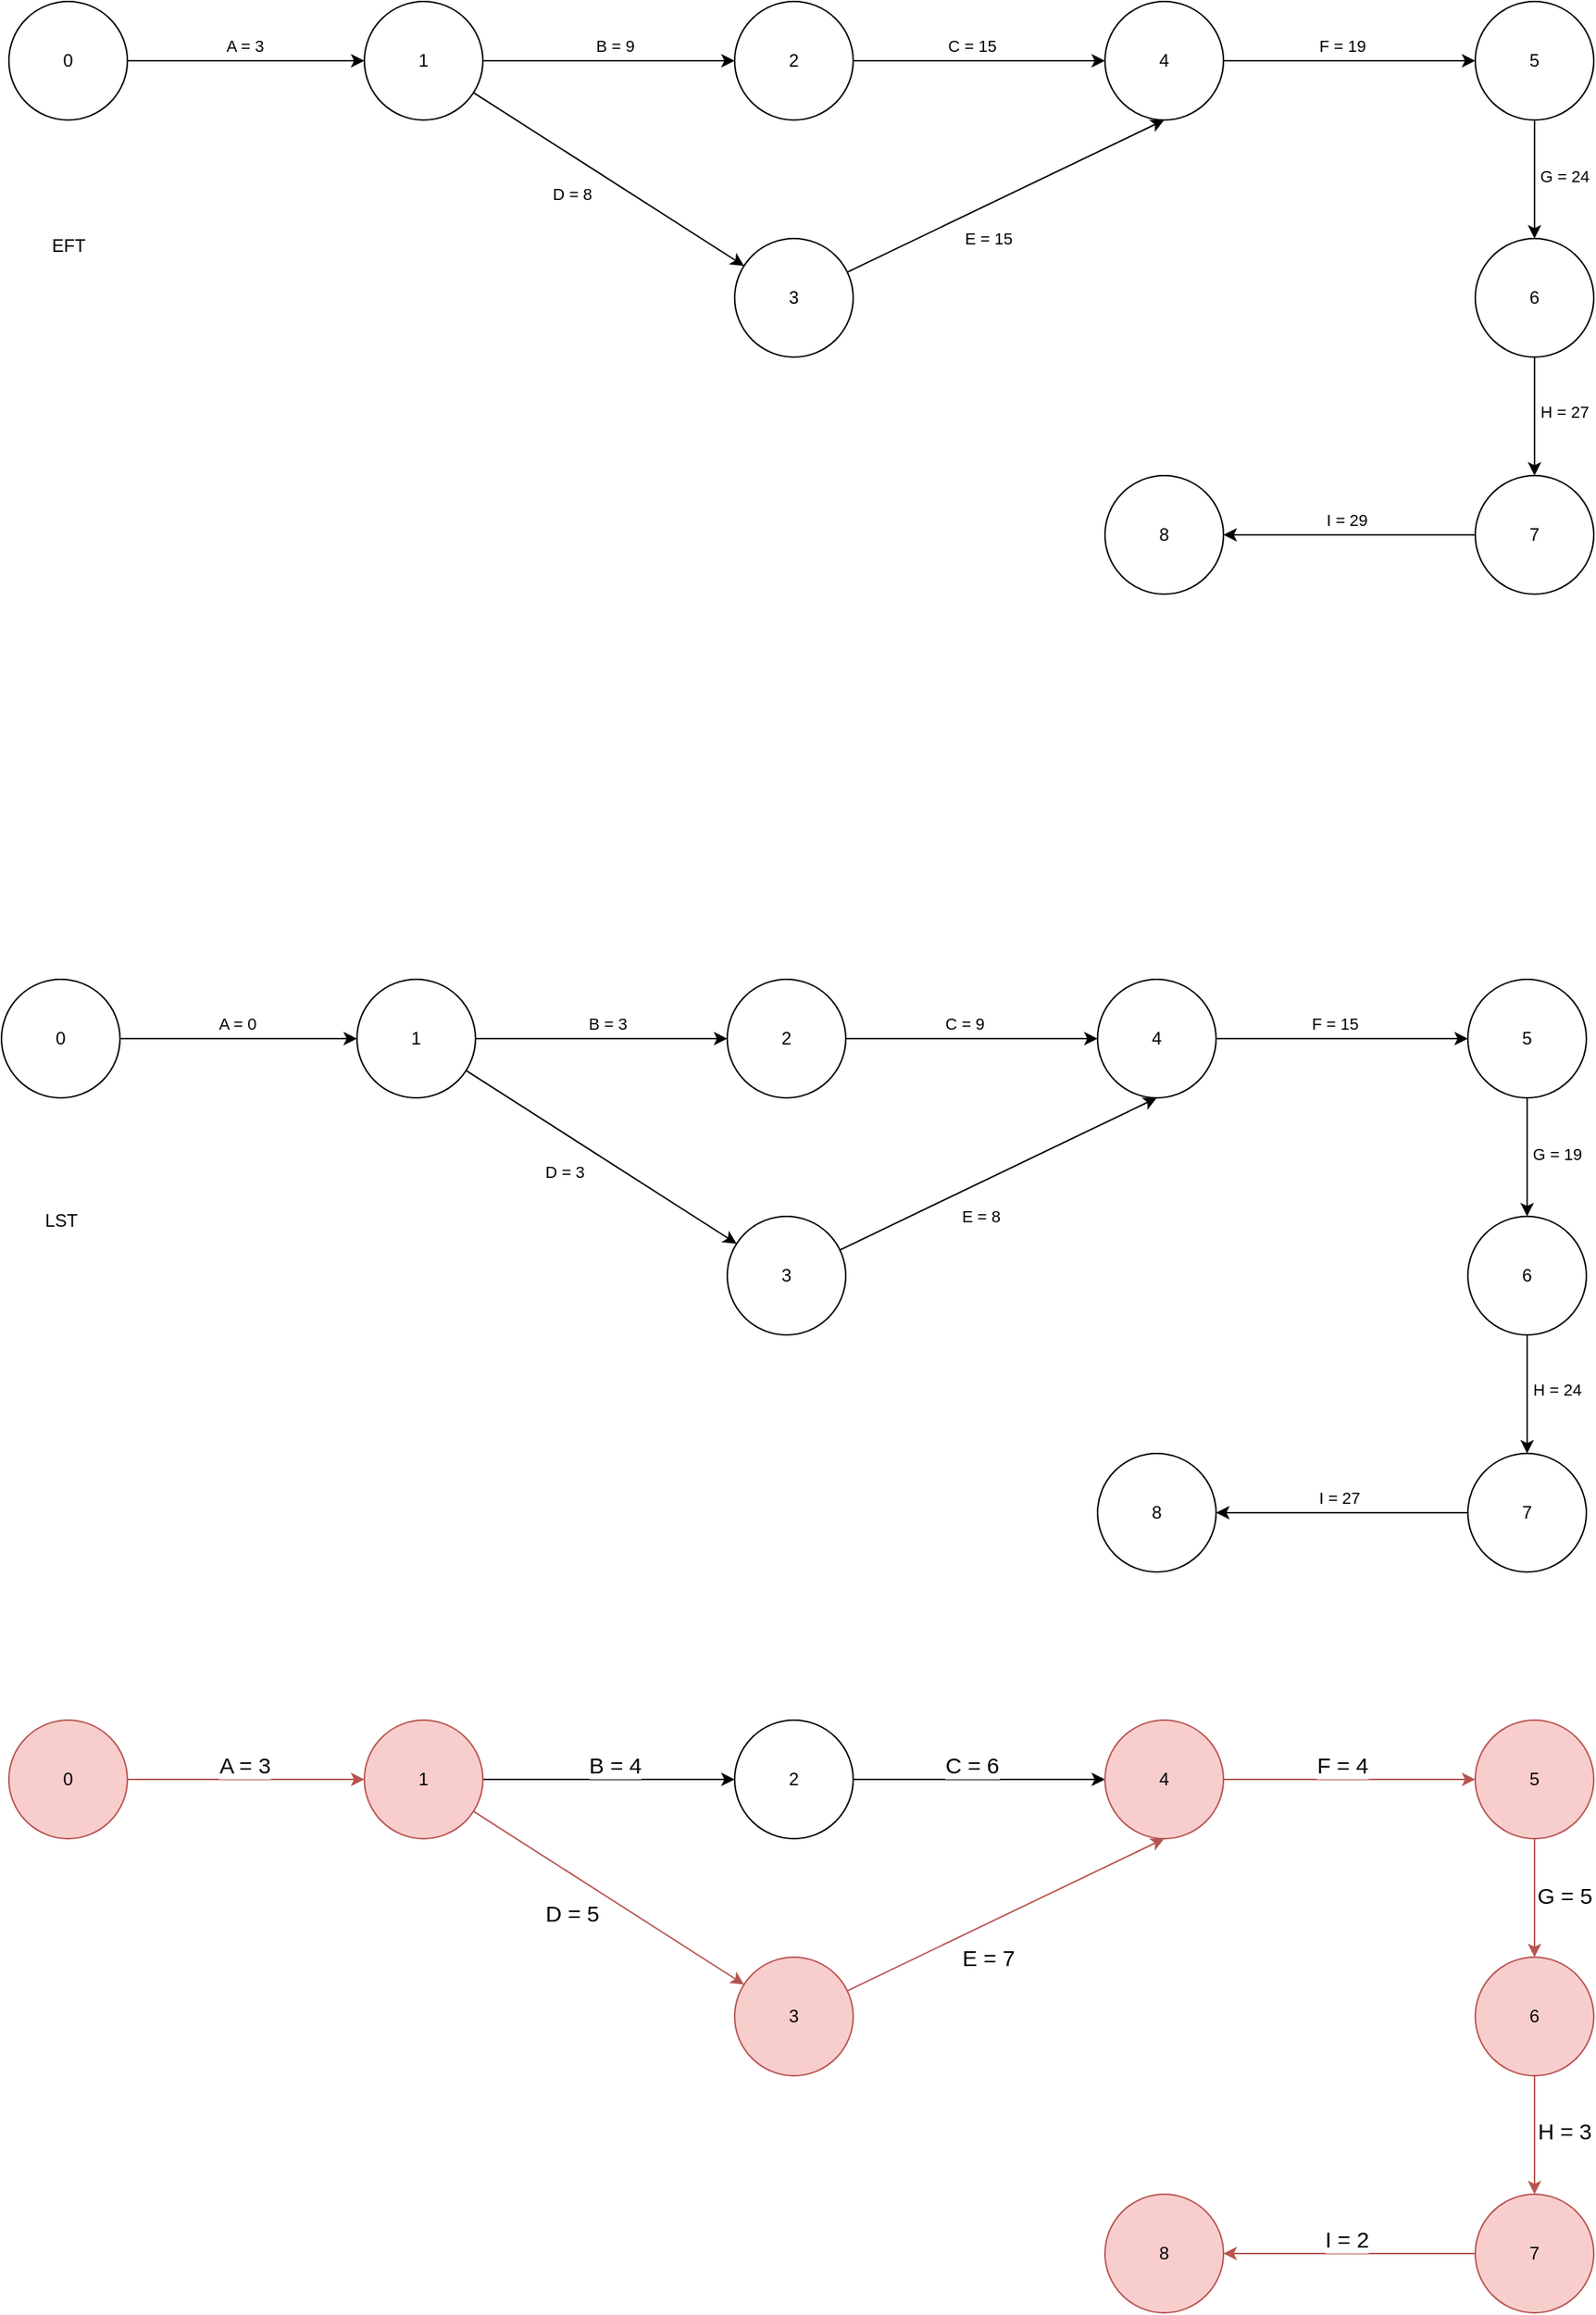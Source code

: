 <mxfile version="27.1.5">
  <diagram name="Critical Path" id="goRTRztHz8ZOXa-1i0v6">
    <mxGraphModel dx="1225" dy="657" grid="1" gridSize="10" guides="1" tooltips="1" connect="1" arrows="1" fold="1" page="1" pageScale="1" pageWidth="850" pageHeight="1100" math="0" shadow="0">
      <root>
        <mxCell id="0" />
        <mxCell id="1" parent="0" />
        <mxCell id="2OJKb3O0UvZsIMJTwoCQ-4" value="" style="edgeStyle=orthogonalEdgeStyle;rounded=0;orthogonalLoop=1;jettySize=auto;html=1;" parent="1" source="2OJKb3O0UvZsIMJTwoCQ-1" target="2OJKb3O0UvZsIMJTwoCQ-3" edge="1">
          <mxGeometry relative="1" as="geometry" />
        </mxCell>
        <mxCell id="2OJKb3O0UvZsIMJTwoCQ-11" value="A = 3" style="edgeLabel;html=1;align=center;verticalAlign=middle;resizable=0;points=[];" parent="2OJKb3O0UvZsIMJTwoCQ-4" vertex="1" connectable="0">
          <mxGeometry x="-0.008" y="2" relative="1" as="geometry">
            <mxPoint x="-1" y="-8" as="offset" />
          </mxGeometry>
        </mxCell>
        <mxCell id="2OJKb3O0UvZsIMJTwoCQ-1" value="0" style="ellipse;whiteSpace=wrap;html=1;aspect=fixed;" parent="1" vertex="1">
          <mxGeometry x="320" y="180" width="80" height="80" as="geometry" />
        </mxCell>
        <mxCell id="2OJKb3O0UvZsIMJTwoCQ-6" value="" style="edgeStyle=orthogonalEdgeStyle;rounded=0;orthogonalLoop=1;jettySize=auto;html=1;" parent="1" source="2OJKb3O0UvZsIMJTwoCQ-3" target="2OJKb3O0UvZsIMJTwoCQ-5" edge="1">
          <mxGeometry relative="1" as="geometry" />
        </mxCell>
        <mxCell id="2OJKb3O0UvZsIMJTwoCQ-12" value="B = 9" style="edgeLabel;html=1;align=center;verticalAlign=middle;resizable=0;points=[];" parent="2OJKb3O0UvZsIMJTwoCQ-6" vertex="1" connectable="0">
          <mxGeometry x="0.074" y="2" relative="1" as="geometry">
            <mxPoint x="-3" y="-8" as="offset" />
          </mxGeometry>
        </mxCell>
        <mxCell id="2OJKb3O0UvZsIMJTwoCQ-10" value="" style="rounded=0;orthogonalLoop=1;jettySize=auto;html=1;" parent="1" source="2OJKb3O0UvZsIMJTwoCQ-3" target="2OJKb3O0UvZsIMJTwoCQ-9" edge="1">
          <mxGeometry relative="1" as="geometry" />
        </mxCell>
        <mxCell id="2OJKb3O0UvZsIMJTwoCQ-13" value="D = 8" style="edgeLabel;html=1;align=center;verticalAlign=middle;resizable=0;points=[];" parent="2OJKb3O0UvZsIMJTwoCQ-10" vertex="1" connectable="0">
          <mxGeometry x="0.044" y="1" relative="1" as="geometry">
            <mxPoint x="-30" y="8" as="offset" />
          </mxGeometry>
        </mxCell>
        <mxCell id="2OJKb3O0UvZsIMJTwoCQ-3" value="1" style="ellipse;whiteSpace=wrap;html=1;aspect=fixed;" parent="1" vertex="1">
          <mxGeometry x="560" y="180" width="80" height="80" as="geometry" />
        </mxCell>
        <mxCell id="2OJKb3O0UvZsIMJTwoCQ-8" value="" style="edgeStyle=orthogonalEdgeStyle;rounded=0;orthogonalLoop=1;jettySize=auto;html=1;" parent="1" source="2OJKb3O0UvZsIMJTwoCQ-5" target="2OJKb3O0UvZsIMJTwoCQ-7" edge="1">
          <mxGeometry relative="1" as="geometry" />
        </mxCell>
        <mxCell id="2OJKb3O0UvZsIMJTwoCQ-15" value="C = 15" style="edgeLabel;html=1;align=center;verticalAlign=middle;resizable=0;points=[];" parent="2OJKb3O0UvZsIMJTwoCQ-8" vertex="1" connectable="0">
          <mxGeometry x="0.004" y="-6" relative="1" as="geometry">
            <mxPoint x="-6" y="-16" as="offset" />
          </mxGeometry>
        </mxCell>
        <mxCell id="2OJKb3O0UvZsIMJTwoCQ-5" value="2" style="ellipse;whiteSpace=wrap;html=1;aspect=fixed;" parent="1" vertex="1">
          <mxGeometry x="810" y="180" width="80" height="80" as="geometry" />
        </mxCell>
        <mxCell id="2OJKb3O0UvZsIMJTwoCQ-22" style="edgeStyle=orthogonalEdgeStyle;rounded=0;orthogonalLoop=1;jettySize=auto;html=1;" parent="1" source="2OJKb3O0UvZsIMJTwoCQ-7" target="2OJKb3O0UvZsIMJTwoCQ-20" edge="1">
          <mxGeometry relative="1" as="geometry" />
        </mxCell>
        <mxCell id="2OJKb3O0UvZsIMJTwoCQ-29" value="F = 19" style="edgeLabel;html=1;align=center;verticalAlign=middle;resizable=0;points=[];" parent="2OJKb3O0UvZsIMJTwoCQ-22" vertex="1" connectable="0">
          <mxGeometry x="-0.001" relative="1" as="geometry">
            <mxPoint x="-5" y="-10" as="offset" />
          </mxGeometry>
        </mxCell>
        <mxCell id="2OJKb3O0UvZsIMJTwoCQ-7" value="4" style="ellipse;whiteSpace=wrap;html=1;aspect=fixed;" parent="1" vertex="1">
          <mxGeometry x="1060" y="180" width="80" height="80" as="geometry" />
        </mxCell>
        <mxCell id="2OJKb3O0UvZsIMJTwoCQ-17" value="" style="rounded=0;orthogonalLoop=1;jettySize=auto;html=1;entryX=0.5;entryY=1;entryDx=0;entryDy=0;" parent="1" source="2OJKb3O0UvZsIMJTwoCQ-9" target="2OJKb3O0UvZsIMJTwoCQ-7" edge="1">
          <mxGeometry relative="1" as="geometry">
            <mxPoint x="1060" y="380" as="targetPoint" />
          </mxGeometry>
        </mxCell>
        <mxCell id="2OJKb3O0UvZsIMJTwoCQ-18" value="E = 15" style="edgeLabel;html=1;align=center;verticalAlign=middle;resizable=0;points=[];" parent="2OJKb3O0UvZsIMJTwoCQ-17" vertex="1" connectable="0">
          <mxGeometry x="0.051" relative="1" as="geometry">
            <mxPoint x="-18" y="31" as="offset" />
          </mxGeometry>
        </mxCell>
        <mxCell id="2OJKb3O0UvZsIMJTwoCQ-9" value="3" style="ellipse;whiteSpace=wrap;html=1;aspect=fixed;" parent="1" vertex="1">
          <mxGeometry x="810" y="340" width="80" height="80" as="geometry" />
        </mxCell>
        <mxCell id="2OJKb3O0UvZsIMJTwoCQ-24" value="" style="edgeStyle=orthogonalEdgeStyle;rounded=0;orthogonalLoop=1;jettySize=auto;html=1;" parent="1" source="2OJKb3O0UvZsIMJTwoCQ-20" target="2OJKb3O0UvZsIMJTwoCQ-23" edge="1">
          <mxGeometry relative="1" as="geometry" />
        </mxCell>
        <mxCell id="2OJKb3O0UvZsIMJTwoCQ-30" value="G = 24" style="edgeLabel;html=1;align=center;verticalAlign=middle;resizable=0;points=[];" parent="2OJKb3O0UvZsIMJTwoCQ-24" vertex="1" connectable="0">
          <mxGeometry x="-0.058" relative="1" as="geometry">
            <mxPoint x="20" as="offset" />
          </mxGeometry>
        </mxCell>
        <mxCell id="2OJKb3O0UvZsIMJTwoCQ-20" value="5" style="ellipse;whiteSpace=wrap;html=1;aspect=fixed;" parent="1" vertex="1">
          <mxGeometry x="1310" y="180" width="80" height="80" as="geometry" />
        </mxCell>
        <mxCell id="2OJKb3O0UvZsIMJTwoCQ-26" value="" style="edgeStyle=orthogonalEdgeStyle;rounded=0;orthogonalLoop=1;jettySize=auto;html=1;" parent="1" source="2OJKb3O0UvZsIMJTwoCQ-23" target="2OJKb3O0UvZsIMJTwoCQ-25" edge="1">
          <mxGeometry relative="1" as="geometry" />
        </mxCell>
        <mxCell id="2OJKb3O0UvZsIMJTwoCQ-31" value="H = 27" style="edgeLabel;html=1;align=center;verticalAlign=middle;resizable=0;points=[];" parent="2OJKb3O0UvZsIMJTwoCQ-26" vertex="1" connectable="0">
          <mxGeometry x="-0.082" y="-1" relative="1" as="geometry">
            <mxPoint x="21" as="offset" />
          </mxGeometry>
        </mxCell>
        <mxCell id="2OJKb3O0UvZsIMJTwoCQ-23" value="6" style="ellipse;whiteSpace=wrap;html=1;aspect=fixed;" parent="1" vertex="1">
          <mxGeometry x="1310" y="340" width="80" height="80" as="geometry" />
        </mxCell>
        <mxCell id="2OJKb3O0UvZsIMJTwoCQ-28" value="" style="edgeStyle=orthogonalEdgeStyle;rounded=0;orthogonalLoop=1;jettySize=auto;html=1;" parent="1" source="2OJKb3O0UvZsIMJTwoCQ-25" target="2OJKb3O0UvZsIMJTwoCQ-27" edge="1">
          <mxGeometry relative="1" as="geometry" />
        </mxCell>
        <mxCell id="2OJKb3O0UvZsIMJTwoCQ-32" value="I = 29" style="edgeLabel;html=1;align=center;verticalAlign=middle;resizable=0;points=[];" parent="2OJKb3O0UvZsIMJTwoCQ-28" vertex="1" connectable="0">
          <mxGeometry x="0.024" y="-2" relative="1" as="geometry">
            <mxPoint y="-8" as="offset" />
          </mxGeometry>
        </mxCell>
        <mxCell id="2OJKb3O0UvZsIMJTwoCQ-25" value="7" style="ellipse;whiteSpace=wrap;html=1;aspect=fixed;" parent="1" vertex="1">
          <mxGeometry x="1310" y="500" width="80" height="80" as="geometry" />
        </mxCell>
        <mxCell id="2OJKb3O0UvZsIMJTwoCQ-27" value="8" style="ellipse;whiteSpace=wrap;html=1;aspect=fixed;" parent="1" vertex="1">
          <mxGeometry x="1060" y="500" width="80" height="80" as="geometry" />
        </mxCell>
        <mxCell id="2OJKb3O0UvZsIMJTwoCQ-34" value="" style="edgeStyle=orthogonalEdgeStyle;rounded=0;orthogonalLoop=1;jettySize=auto;html=1;" parent="1" source="2OJKb3O0UvZsIMJTwoCQ-36" target="2OJKb3O0UvZsIMJTwoCQ-41" edge="1">
          <mxGeometry relative="1" as="geometry" />
        </mxCell>
        <mxCell id="2OJKb3O0UvZsIMJTwoCQ-35" value="A = 0" style="edgeLabel;html=1;align=center;verticalAlign=middle;resizable=0;points=[];" parent="2OJKb3O0UvZsIMJTwoCQ-34" vertex="1" connectable="0">
          <mxGeometry x="-0.008" y="2" relative="1" as="geometry">
            <mxPoint x="-1" y="-8" as="offset" />
          </mxGeometry>
        </mxCell>
        <mxCell id="2OJKb3O0UvZsIMJTwoCQ-36" value="0" style="ellipse;whiteSpace=wrap;html=1;aspect=fixed;" parent="1" vertex="1">
          <mxGeometry x="315" y="840" width="80" height="80" as="geometry" />
        </mxCell>
        <mxCell id="2OJKb3O0UvZsIMJTwoCQ-37" value="" style="edgeStyle=orthogonalEdgeStyle;rounded=0;orthogonalLoop=1;jettySize=auto;html=1;" parent="1" source="2OJKb3O0UvZsIMJTwoCQ-41" target="2OJKb3O0UvZsIMJTwoCQ-44" edge="1">
          <mxGeometry relative="1" as="geometry" />
        </mxCell>
        <mxCell id="2OJKb3O0UvZsIMJTwoCQ-38" value="B = 3" style="edgeLabel;html=1;align=center;verticalAlign=middle;resizable=0;points=[];" parent="2OJKb3O0UvZsIMJTwoCQ-37" vertex="1" connectable="0">
          <mxGeometry x="0.074" y="2" relative="1" as="geometry">
            <mxPoint x="-3" y="-8" as="offset" />
          </mxGeometry>
        </mxCell>
        <mxCell id="2OJKb3O0UvZsIMJTwoCQ-39" value="" style="rounded=0;orthogonalLoop=1;jettySize=auto;html=1;" parent="1" source="2OJKb3O0UvZsIMJTwoCQ-41" target="2OJKb3O0UvZsIMJTwoCQ-50" edge="1">
          <mxGeometry relative="1" as="geometry" />
        </mxCell>
        <mxCell id="2OJKb3O0UvZsIMJTwoCQ-40" value="D = 3" style="edgeLabel;html=1;align=center;verticalAlign=middle;resizable=0;points=[];" parent="2OJKb3O0UvZsIMJTwoCQ-39" vertex="1" connectable="0">
          <mxGeometry x="0.044" y="1" relative="1" as="geometry">
            <mxPoint x="-30" y="8" as="offset" />
          </mxGeometry>
        </mxCell>
        <mxCell id="2OJKb3O0UvZsIMJTwoCQ-41" value="1" style="ellipse;whiteSpace=wrap;html=1;aspect=fixed;" parent="1" vertex="1">
          <mxGeometry x="555" y="840" width="80" height="80" as="geometry" />
        </mxCell>
        <mxCell id="2OJKb3O0UvZsIMJTwoCQ-42" value="" style="edgeStyle=orthogonalEdgeStyle;rounded=0;orthogonalLoop=1;jettySize=auto;html=1;" parent="1" source="2OJKb3O0UvZsIMJTwoCQ-44" target="2OJKb3O0UvZsIMJTwoCQ-47" edge="1">
          <mxGeometry relative="1" as="geometry" />
        </mxCell>
        <mxCell id="2OJKb3O0UvZsIMJTwoCQ-43" value="C = 9" style="edgeLabel;html=1;align=center;verticalAlign=middle;resizable=0;points=[];" parent="2OJKb3O0UvZsIMJTwoCQ-42" vertex="1" connectable="0">
          <mxGeometry x="0.004" y="-6" relative="1" as="geometry">
            <mxPoint x="-6" y="-16" as="offset" />
          </mxGeometry>
        </mxCell>
        <mxCell id="2OJKb3O0UvZsIMJTwoCQ-44" value="2" style="ellipse;whiteSpace=wrap;html=1;aspect=fixed;" parent="1" vertex="1">
          <mxGeometry x="805" y="840" width="80" height="80" as="geometry" />
        </mxCell>
        <mxCell id="2OJKb3O0UvZsIMJTwoCQ-45" style="edgeStyle=orthogonalEdgeStyle;rounded=0;orthogonalLoop=1;jettySize=auto;html=1;" parent="1" source="2OJKb3O0UvZsIMJTwoCQ-47" target="2OJKb3O0UvZsIMJTwoCQ-53" edge="1">
          <mxGeometry relative="1" as="geometry" />
        </mxCell>
        <mxCell id="2OJKb3O0UvZsIMJTwoCQ-46" value="F = 15" style="edgeLabel;html=1;align=center;verticalAlign=middle;resizable=0;points=[];" parent="2OJKb3O0UvZsIMJTwoCQ-45" vertex="1" connectable="0">
          <mxGeometry x="-0.001" relative="1" as="geometry">
            <mxPoint x="-5" y="-10" as="offset" />
          </mxGeometry>
        </mxCell>
        <mxCell id="2OJKb3O0UvZsIMJTwoCQ-47" value="4" style="ellipse;whiteSpace=wrap;html=1;aspect=fixed;" parent="1" vertex="1">
          <mxGeometry x="1055" y="840" width="80" height="80" as="geometry" />
        </mxCell>
        <mxCell id="2OJKb3O0UvZsIMJTwoCQ-48" value="" style="rounded=0;orthogonalLoop=1;jettySize=auto;html=1;entryX=0.5;entryY=1;entryDx=0;entryDy=0;" parent="1" source="2OJKb3O0UvZsIMJTwoCQ-50" target="2OJKb3O0UvZsIMJTwoCQ-47" edge="1">
          <mxGeometry relative="1" as="geometry">
            <mxPoint x="1055" y="1040" as="targetPoint" />
          </mxGeometry>
        </mxCell>
        <mxCell id="2OJKb3O0UvZsIMJTwoCQ-49" value="E = 8" style="edgeLabel;html=1;align=center;verticalAlign=middle;resizable=0;points=[];" parent="2OJKb3O0UvZsIMJTwoCQ-48" vertex="1" connectable="0">
          <mxGeometry x="0.051" relative="1" as="geometry">
            <mxPoint x="-18" y="31" as="offset" />
          </mxGeometry>
        </mxCell>
        <mxCell id="2OJKb3O0UvZsIMJTwoCQ-50" value="3" style="ellipse;whiteSpace=wrap;html=1;aspect=fixed;" parent="1" vertex="1">
          <mxGeometry x="805" y="1000" width="80" height="80" as="geometry" />
        </mxCell>
        <mxCell id="2OJKb3O0UvZsIMJTwoCQ-51" value="" style="edgeStyle=orthogonalEdgeStyle;rounded=0;orthogonalLoop=1;jettySize=auto;html=1;" parent="1" source="2OJKb3O0UvZsIMJTwoCQ-53" target="2OJKb3O0UvZsIMJTwoCQ-56" edge="1">
          <mxGeometry relative="1" as="geometry" />
        </mxCell>
        <mxCell id="2OJKb3O0UvZsIMJTwoCQ-52" value="G = 19" style="edgeLabel;html=1;align=center;verticalAlign=middle;resizable=0;points=[];" parent="2OJKb3O0UvZsIMJTwoCQ-51" vertex="1" connectable="0">
          <mxGeometry x="-0.058" relative="1" as="geometry">
            <mxPoint x="20" as="offset" />
          </mxGeometry>
        </mxCell>
        <mxCell id="2OJKb3O0UvZsIMJTwoCQ-53" value="5" style="ellipse;whiteSpace=wrap;html=1;aspect=fixed;" parent="1" vertex="1">
          <mxGeometry x="1305" y="840" width="80" height="80" as="geometry" />
        </mxCell>
        <mxCell id="2OJKb3O0UvZsIMJTwoCQ-54" value="" style="edgeStyle=orthogonalEdgeStyle;rounded=0;orthogonalLoop=1;jettySize=auto;html=1;" parent="1" source="2OJKb3O0UvZsIMJTwoCQ-56" target="2OJKb3O0UvZsIMJTwoCQ-59" edge="1">
          <mxGeometry relative="1" as="geometry" />
        </mxCell>
        <mxCell id="2OJKb3O0UvZsIMJTwoCQ-55" value="H = 24" style="edgeLabel;html=1;align=center;verticalAlign=middle;resizable=0;points=[];" parent="2OJKb3O0UvZsIMJTwoCQ-54" vertex="1" connectable="0">
          <mxGeometry x="-0.082" y="-1" relative="1" as="geometry">
            <mxPoint x="21" as="offset" />
          </mxGeometry>
        </mxCell>
        <mxCell id="2OJKb3O0UvZsIMJTwoCQ-56" value="6" style="ellipse;whiteSpace=wrap;html=1;aspect=fixed;" parent="1" vertex="1">
          <mxGeometry x="1305" y="1000" width="80" height="80" as="geometry" />
        </mxCell>
        <mxCell id="2OJKb3O0UvZsIMJTwoCQ-57" value="" style="edgeStyle=orthogonalEdgeStyle;rounded=0;orthogonalLoop=1;jettySize=auto;html=1;" parent="1" source="2OJKb3O0UvZsIMJTwoCQ-59" target="2OJKb3O0UvZsIMJTwoCQ-60" edge="1">
          <mxGeometry relative="1" as="geometry" />
        </mxCell>
        <mxCell id="2OJKb3O0UvZsIMJTwoCQ-58" value="I = 27" style="edgeLabel;html=1;align=center;verticalAlign=middle;resizable=0;points=[];" parent="2OJKb3O0UvZsIMJTwoCQ-57" vertex="1" connectable="0">
          <mxGeometry x="0.024" y="-2" relative="1" as="geometry">
            <mxPoint y="-8" as="offset" />
          </mxGeometry>
        </mxCell>
        <mxCell id="2OJKb3O0UvZsIMJTwoCQ-59" value="7" style="ellipse;whiteSpace=wrap;html=1;aspect=fixed;" parent="1" vertex="1">
          <mxGeometry x="1305" y="1160" width="80" height="80" as="geometry" />
        </mxCell>
        <mxCell id="2OJKb3O0UvZsIMJTwoCQ-60" value="8" style="ellipse;whiteSpace=wrap;html=1;aspect=fixed;" parent="1" vertex="1">
          <mxGeometry x="1055" y="1160" width="80" height="80" as="geometry" />
        </mxCell>
        <mxCell id="2OJKb3O0UvZsIMJTwoCQ-61" value="EFT" style="text;html=1;align=center;verticalAlign=middle;resizable=0;points=[];autosize=1;strokeColor=none;fillColor=none;" parent="1" vertex="1">
          <mxGeometry x="335" y="330" width="50" height="30" as="geometry" />
        </mxCell>
        <mxCell id="2OJKb3O0UvZsIMJTwoCQ-62" value="LST" style="text;html=1;align=center;verticalAlign=middle;resizable=0;points=[];autosize=1;strokeColor=none;fillColor=none;" parent="1" vertex="1">
          <mxGeometry x="330" y="988" width="50" height="30" as="geometry" />
        </mxCell>
        <mxCell id="hepOo1eo8P5SPU1GNf9d-1" value="" style="edgeStyle=orthogonalEdgeStyle;rounded=0;orthogonalLoop=1;jettySize=auto;html=1;fillColor=#f8cecc;strokeColor=#b85450;" edge="1" parent="1" source="hepOo1eo8P5SPU1GNf9d-3" target="hepOo1eo8P5SPU1GNf9d-8">
          <mxGeometry relative="1" as="geometry" />
        </mxCell>
        <mxCell id="hepOo1eo8P5SPU1GNf9d-2" value="&lt;font style=&quot;font-size: 15px;&quot;&gt;A = 3&lt;/font&gt;" style="edgeLabel;html=1;align=center;verticalAlign=middle;resizable=0;points=[];" vertex="1" connectable="0" parent="hepOo1eo8P5SPU1GNf9d-1">
          <mxGeometry x="-0.008" y="2" relative="1" as="geometry">
            <mxPoint x="-1" y="-8" as="offset" />
          </mxGeometry>
        </mxCell>
        <mxCell id="hepOo1eo8P5SPU1GNf9d-3" value="0" style="ellipse;whiteSpace=wrap;html=1;aspect=fixed;fillColor=#f8cecc;strokeColor=#b85450;" vertex="1" parent="1">
          <mxGeometry x="320" y="1340" width="80" height="80" as="geometry" />
        </mxCell>
        <mxCell id="hepOo1eo8P5SPU1GNf9d-4" value="" style="edgeStyle=orthogonalEdgeStyle;rounded=0;orthogonalLoop=1;jettySize=auto;html=1;" edge="1" parent="1" source="hepOo1eo8P5SPU1GNf9d-8" target="hepOo1eo8P5SPU1GNf9d-11">
          <mxGeometry relative="1" as="geometry" />
        </mxCell>
        <mxCell id="hepOo1eo8P5SPU1GNf9d-5" value="&lt;font style=&quot;font-size: 15px;&quot;&gt;B = 4&lt;/font&gt;" style="edgeLabel;html=1;align=center;verticalAlign=middle;resizable=0;points=[];" vertex="1" connectable="0" parent="hepOo1eo8P5SPU1GNf9d-4">
          <mxGeometry x="0.074" y="2" relative="1" as="geometry">
            <mxPoint x="-3" y="-8" as="offset" />
          </mxGeometry>
        </mxCell>
        <mxCell id="hepOo1eo8P5SPU1GNf9d-6" value="" style="rounded=0;orthogonalLoop=1;jettySize=auto;html=1;fillColor=#f8cecc;strokeColor=#b85450;" edge="1" parent="1" source="hepOo1eo8P5SPU1GNf9d-8" target="hepOo1eo8P5SPU1GNf9d-17">
          <mxGeometry relative="1" as="geometry" />
        </mxCell>
        <mxCell id="hepOo1eo8P5SPU1GNf9d-7" value="&lt;font style=&quot;font-size: 15px;&quot;&gt;D = 5&lt;/font&gt;" style="edgeLabel;html=1;align=center;verticalAlign=middle;resizable=0;points=[];" vertex="1" connectable="0" parent="hepOo1eo8P5SPU1GNf9d-6">
          <mxGeometry x="0.044" y="1" relative="1" as="geometry">
            <mxPoint x="-30" y="8" as="offset" />
          </mxGeometry>
        </mxCell>
        <mxCell id="hepOo1eo8P5SPU1GNf9d-8" value="1" style="ellipse;whiteSpace=wrap;html=1;aspect=fixed;fillColor=#f8cecc;strokeColor=#b85450;" vertex="1" parent="1">
          <mxGeometry x="560" y="1340" width="80" height="80" as="geometry" />
        </mxCell>
        <mxCell id="hepOo1eo8P5SPU1GNf9d-9" value="" style="edgeStyle=orthogonalEdgeStyle;rounded=0;orthogonalLoop=1;jettySize=auto;html=1;" edge="1" parent="1" source="hepOo1eo8P5SPU1GNf9d-11" target="hepOo1eo8P5SPU1GNf9d-14">
          <mxGeometry relative="1" as="geometry" />
        </mxCell>
        <mxCell id="hepOo1eo8P5SPU1GNf9d-10" value="&lt;font style=&quot;font-size: 15px;&quot;&gt;C = 6&lt;/font&gt;" style="edgeLabel;html=1;align=center;verticalAlign=middle;resizable=0;points=[];" vertex="1" connectable="0" parent="hepOo1eo8P5SPU1GNf9d-9">
          <mxGeometry x="0.004" y="-6" relative="1" as="geometry">
            <mxPoint x="-6" y="-16" as="offset" />
          </mxGeometry>
        </mxCell>
        <mxCell id="hepOo1eo8P5SPU1GNf9d-11" value="2" style="ellipse;whiteSpace=wrap;html=1;aspect=fixed;" vertex="1" parent="1">
          <mxGeometry x="810" y="1340" width="80" height="80" as="geometry" />
        </mxCell>
        <mxCell id="hepOo1eo8P5SPU1GNf9d-12" style="edgeStyle=orthogonalEdgeStyle;rounded=0;orthogonalLoop=1;jettySize=auto;html=1;fillColor=#f8cecc;strokeColor=#b85450;" edge="1" parent="1" source="hepOo1eo8P5SPU1GNf9d-14" target="hepOo1eo8P5SPU1GNf9d-20">
          <mxGeometry relative="1" as="geometry" />
        </mxCell>
        <mxCell id="hepOo1eo8P5SPU1GNf9d-13" value="&lt;font style=&quot;font-size: 15px;&quot;&gt;F = 4&lt;/font&gt;" style="edgeLabel;html=1;align=center;verticalAlign=middle;resizable=0;points=[];" vertex="1" connectable="0" parent="hepOo1eo8P5SPU1GNf9d-12">
          <mxGeometry x="-0.001" relative="1" as="geometry">
            <mxPoint x="-5" y="-10" as="offset" />
          </mxGeometry>
        </mxCell>
        <mxCell id="hepOo1eo8P5SPU1GNf9d-14" value="4" style="ellipse;whiteSpace=wrap;html=1;aspect=fixed;fillColor=#f8cecc;strokeColor=#b85450;" vertex="1" parent="1">
          <mxGeometry x="1060" y="1340" width="80" height="80" as="geometry" />
        </mxCell>
        <mxCell id="hepOo1eo8P5SPU1GNf9d-15" value="" style="rounded=0;orthogonalLoop=1;jettySize=auto;html=1;entryX=0.5;entryY=1;entryDx=0;entryDy=0;fillColor=#f8cecc;strokeColor=#b85450;" edge="1" parent="1" source="hepOo1eo8P5SPU1GNf9d-17" target="hepOo1eo8P5SPU1GNf9d-14">
          <mxGeometry relative="1" as="geometry">
            <mxPoint x="1060" y="1540" as="targetPoint" />
          </mxGeometry>
        </mxCell>
        <mxCell id="hepOo1eo8P5SPU1GNf9d-16" value="&lt;font style=&quot;font-size: 15px;&quot;&gt;E = 7&lt;/font&gt;" style="edgeLabel;html=1;align=center;verticalAlign=middle;resizable=0;points=[];" vertex="1" connectable="0" parent="hepOo1eo8P5SPU1GNf9d-15">
          <mxGeometry x="0.051" relative="1" as="geometry">
            <mxPoint x="-18" y="31" as="offset" />
          </mxGeometry>
        </mxCell>
        <mxCell id="hepOo1eo8P5SPU1GNf9d-17" value="3" style="ellipse;whiteSpace=wrap;html=1;aspect=fixed;fillColor=#f8cecc;strokeColor=#b85450;" vertex="1" parent="1">
          <mxGeometry x="810" y="1500" width="80" height="80" as="geometry" />
        </mxCell>
        <mxCell id="hepOo1eo8P5SPU1GNf9d-18" value="" style="edgeStyle=orthogonalEdgeStyle;rounded=0;orthogonalLoop=1;jettySize=auto;html=1;fillColor=#f8cecc;strokeColor=#b85450;" edge="1" parent="1" source="hepOo1eo8P5SPU1GNf9d-20" target="hepOo1eo8P5SPU1GNf9d-23">
          <mxGeometry relative="1" as="geometry" />
        </mxCell>
        <mxCell id="hepOo1eo8P5SPU1GNf9d-19" value="&lt;font style=&quot;font-size: 15px;&quot;&gt;G = 5&lt;/font&gt;" style="edgeLabel;html=1;align=center;verticalAlign=middle;resizable=0;points=[];" vertex="1" connectable="0" parent="hepOo1eo8P5SPU1GNf9d-18">
          <mxGeometry x="-0.058" relative="1" as="geometry">
            <mxPoint x="20" as="offset" />
          </mxGeometry>
        </mxCell>
        <mxCell id="hepOo1eo8P5SPU1GNf9d-20" value="5" style="ellipse;whiteSpace=wrap;html=1;aspect=fixed;fillColor=#f8cecc;strokeColor=#b85450;" vertex="1" parent="1">
          <mxGeometry x="1310" y="1340" width="80" height="80" as="geometry" />
        </mxCell>
        <mxCell id="hepOo1eo8P5SPU1GNf9d-21" value="" style="edgeStyle=orthogonalEdgeStyle;rounded=0;orthogonalLoop=1;jettySize=auto;html=1;fillColor=#f8cecc;strokeColor=#b85450;" edge="1" parent="1" source="hepOo1eo8P5SPU1GNf9d-23" target="hepOo1eo8P5SPU1GNf9d-26">
          <mxGeometry relative="1" as="geometry" />
        </mxCell>
        <mxCell id="hepOo1eo8P5SPU1GNf9d-22" value="&lt;font style=&quot;font-size: 15px;&quot;&gt;H = 3&lt;/font&gt;" style="edgeLabel;html=1;align=center;verticalAlign=middle;resizable=0;points=[];" vertex="1" connectable="0" parent="hepOo1eo8P5SPU1GNf9d-21">
          <mxGeometry x="-0.082" y="-1" relative="1" as="geometry">
            <mxPoint x="21" as="offset" />
          </mxGeometry>
        </mxCell>
        <mxCell id="hepOo1eo8P5SPU1GNf9d-23" value="6" style="ellipse;whiteSpace=wrap;html=1;aspect=fixed;fillColor=#f8cecc;strokeColor=#b85450;" vertex="1" parent="1">
          <mxGeometry x="1310" y="1500" width="80" height="80" as="geometry" />
        </mxCell>
        <mxCell id="hepOo1eo8P5SPU1GNf9d-24" value="" style="edgeStyle=orthogonalEdgeStyle;rounded=0;orthogonalLoop=1;jettySize=auto;html=1;fillColor=#f8cecc;strokeColor=#b85450;" edge="1" parent="1" source="hepOo1eo8P5SPU1GNf9d-26" target="hepOo1eo8P5SPU1GNf9d-27">
          <mxGeometry relative="1" as="geometry" />
        </mxCell>
        <mxCell id="hepOo1eo8P5SPU1GNf9d-25" value="&lt;font style=&quot;font-size: 15px;&quot;&gt;I = 2&lt;/font&gt;" style="edgeLabel;html=1;align=center;verticalAlign=middle;resizable=0;points=[];" vertex="1" connectable="0" parent="hepOo1eo8P5SPU1GNf9d-24">
          <mxGeometry x="0.024" y="-2" relative="1" as="geometry">
            <mxPoint y="-8" as="offset" />
          </mxGeometry>
        </mxCell>
        <mxCell id="hepOo1eo8P5SPU1GNf9d-26" value="7" style="ellipse;whiteSpace=wrap;html=1;aspect=fixed;fillColor=#f8cecc;strokeColor=#b85450;" vertex="1" parent="1">
          <mxGeometry x="1310" y="1660" width="80" height="80" as="geometry" />
        </mxCell>
        <mxCell id="hepOo1eo8P5SPU1GNf9d-27" value="8" style="ellipse;whiteSpace=wrap;html=1;aspect=fixed;fillColor=#f8cecc;strokeColor=#b85450;" vertex="1" parent="1">
          <mxGeometry x="1060" y="1660" width="80" height="80" as="geometry" />
        </mxCell>
      </root>
    </mxGraphModel>
  </diagram>
</mxfile>
